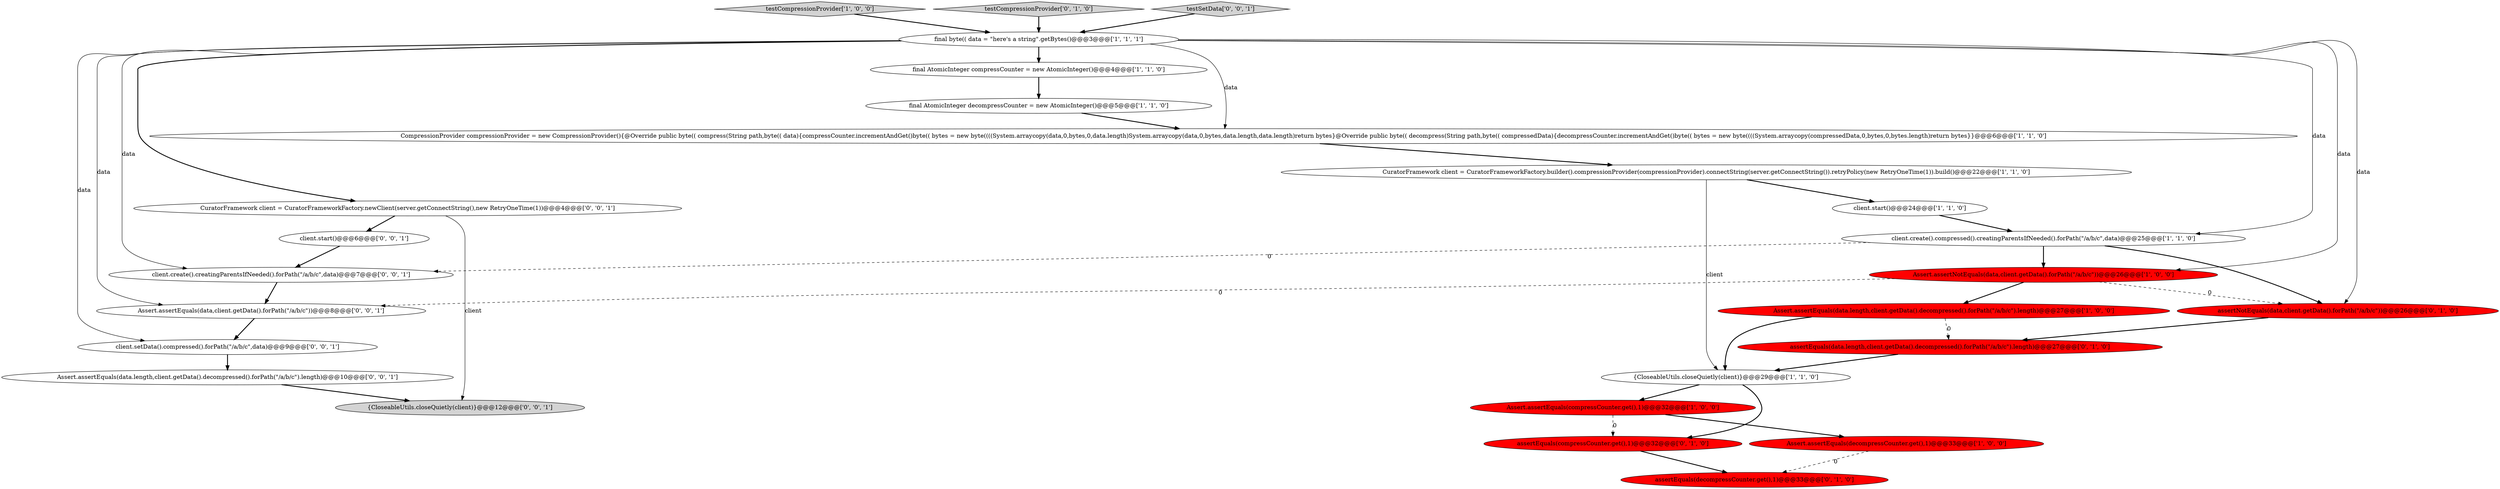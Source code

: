 digraph {
21 [style = filled, label = "CuratorFramework client = CuratorFrameworkFactory.newClient(server.getConnectString(),new RetryOneTime(1))@@@4@@@['0', '0', '1']", fillcolor = white, shape = ellipse image = "AAA0AAABBB3BBB"];
4 [style = filled, label = "client.create().compressed().creatingParentsIfNeeded().forPath(\"/a/b/c\",data)@@@25@@@['1', '1', '0']", fillcolor = white, shape = ellipse image = "AAA0AAABBB1BBB"];
0 [style = filled, label = "client.start()@@@24@@@['1', '1', '0']", fillcolor = white, shape = ellipse image = "AAA0AAABBB1BBB"];
24 [style = filled, label = "client.start()@@@6@@@['0', '0', '1']", fillcolor = white, shape = ellipse image = "AAA0AAABBB3BBB"];
7 [style = filled, label = "Assert.assertEquals(decompressCounter.get(),1)@@@33@@@['1', '0', '0']", fillcolor = red, shape = ellipse image = "AAA1AAABBB1BBB"];
15 [style = filled, label = "assertEquals(decompressCounter.get(),1)@@@33@@@['0', '1', '0']", fillcolor = red, shape = ellipse image = "AAA1AAABBB2BBB"];
19 [style = filled, label = "client.create().creatingParentsIfNeeded().forPath(\"/a/b/c\",data)@@@7@@@['0', '0', '1']", fillcolor = white, shape = ellipse image = "AAA0AAABBB3BBB"];
3 [style = filled, label = "testCompressionProvider['1', '0', '0']", fillcolor = lightgray, shape = diamond image = "AAA0AAABBB1BBB"];
17 [style = filled, label = "testCompressionProvider['0', '1', '0']", fillcolor = lightgray, shape = diamond image = "AAA0AAABBB2BBB"];
11 [style = filled, label = "final AtomicInteger decompressCounter = new AtomicInteger()@@@5@@@['1', '1', '0']", fillcolor = white, shape = ellipse image = "AAA0AAABBB1BBB"];
6 [style = filled, label = "{CloseableUtils.closeQuietly(client)}@@@29@@@['1', '1', '0']", fillcolor = white, shape = ellipse image = "AAA0AAABBB1BBB"];
16 [style = filled, label = "assertEquals(compressCounter.get(),1)@@@32@@@['0', '1', '0']", fillcolor = red, shape = ellipse image = "AAA1AAABBB2BBB"];
5 [style = filled, label = "Assert.assertNotEquals(data,client.getData().forPath(\"/a/b/c\"))@@@26@@@['1', '0', '0']", fillcolor = red, shape = ellipse image = "AAA1AAABBB1BBB"];
12 [style = filled, label = "final byte(( data = \"here's a string\".getBytes()@@@3@@@['1', '1', '1']", fillcolor = white, shape = ellipse image = "AAA0AAABBB1BBB"];
23 [style = filled, label = "{CloseableUtils.closeQuietly(client)}@@@12@@@['0', '0', '1']", fillcolor = lightgray, shape = ellipse image = "AAA0AAABBB3BBB"];
22 [style = filled, label = "testSetData['0', '0', '1']", fillcolor = lightgray, shape = diamond image = "AAA0AAABBB3BBB"];
25 [style = filled, label = "client.setData().compressed().forPath(\"/a/b/c\",data)@@@9@@@['0', '0', '1']", fillcolor = white, shape = ellipse image = "AAA0AAABBB3BBB"];
1 [style = filled, label = "CuratorFramework client = CuratorFrameworkFactory.builder().compressionProvider(compressionProvider).connectString(server.getConnectString()).retryPolicy(new RetryOneTime(1)).build()@@@22@@@['1', '1', '0']", fillcolor = white, shape = ellipse image = "AAA0AAABBB1BBB"];
9 [style = filled, label = "Assert.assertEquals(data.length,client.getData().decompressed().forPath(\"/a/b/c\").length)@@@27@@@['1', '0', '0']", fillcolor = red, shape = ellipse image = "AAA1AAABBB1BBB"];
13 [style = filled, label = "assertEquals(data.length,client.getData().decompressed().forPath(\"/a/b/c\").length)@@@27@@@['0', '1', '0']", fillcolor = red, shape = ellipse image = "AAA1AAABBB2BBB"];
2 [style = filled, label = "Assert.assertEquals(compressCounter.get(),1)@@@32@@@['1', '0', '0']", fillcolor = red, shape = ellipse image = "AAA1AAABBB1BBB"];
8 [style = filled, label = "final AtomicInteger compressCounter = new AtomicInteger()@@@4@@@['1', '1', '0']", fillcolor = white, shape = ellipse image = "AAA0AAABBB1BBB"];
18 [style = filled, label = "Assert.assertEquals(data.length,client.getData().decompressed().forPath(\"/a/b/c\").length)@@@10@@@['0', '0', '1']", fillcolor = white, shape = ellipse image = "AAA0AAABBB3BBB"];
10 [style = filled, label = "CompressionProvider compressionProvider = new CompressionProvider(){@Override public byte(( compress(String path,byte(( data){compressCounter.incrementAndGet()byte(( bytes = new byte((((System.arraycopy(data,0,bytes,0,data.length)System.arraycopy(data,0,bytes,data.length,data.length)return bytes}@Override public byte(( decompress(String path,byte(( compressedData){decompressCounter.incrementAndGet()byte(( bytes = new byte((((System.arraycopy(compressedData,0,bytes,0,bytes.length)return bytes}}@@@6@@@['1', '1', '0']", fillcolor = white, shape = ellipse image = "AAA0AAABBB1BBB"];
14 [style = filled, label = "assertNotEquals(data,client.getData().forPath(\"/a/b/c\"))@@@26@@@['0', '1', '0']", fillcolor = red, shape = ellipse image = "AAA1AAABBB2BBB"];
20 [style = filled, label = "Assert.assertEquals(data,client.getData().forPath(\"/a/b/c\"))@@@8@@@['0', '0', '1']", fillcolor = white, shape = ellipse image = "AAA0AAABBB3BBB"];
12->4 [style = solid, label="data"];
16->15 [style = bold, label=""];
12->10 [style = solid, label="data"];
4->14 [style = bold, label=""];
5->14 [style = dashed, label="0"];
24->19 [style = bold, label=""];
18->23 [style = bold, label=""];
5->9 [style = bold, label=""];
12->21 [style = bold, label=""];
19->20 [style = bold, label=""];
25->18 [style = bold, label=""];
21->24 [style = bold, label=""];
12->14 [style = solid, label="data"];
1->0 [style = bold, label=""];
3->12 [style = bold, label=""];
20->25 [style = bold, label=""];
9->6 [style = bold, label=""];
12->5 [style = solid, label="data"];
12->19 [style = solid, label="data"];
6->2 [style = bold, label=""];
5->20 [style = dashed, label="0"];
21->23 [style = solid, label="client"];
17->12 [style = bold, label=""];
0->4 [style = bold, label=""];
11->10 [style = bold, label=""];
12->8 [style = bold, label=""];
6->16 [style = bold, label=""];
22->12 [style = bold, label=""];
2->16 [style = dashed, label="0"];
9->13 [style = dashed, label="0"];
7->15 [style = dashed, label="0"];
12->25 [style = solid, label="data"];
1->6 [style = solid, label="client"];
4->19 [style = dashed, label="0"];
2->7 [style = bold, label=""];
14->13 [style = bold, label=""];
13->6 [style = bold, label=""];
10->1 [style = bold, label=""];
12->20 [style = solid, label="data"];
8->11 [style = bold, label=""];
4->5 [style = bold, label=""];
}

